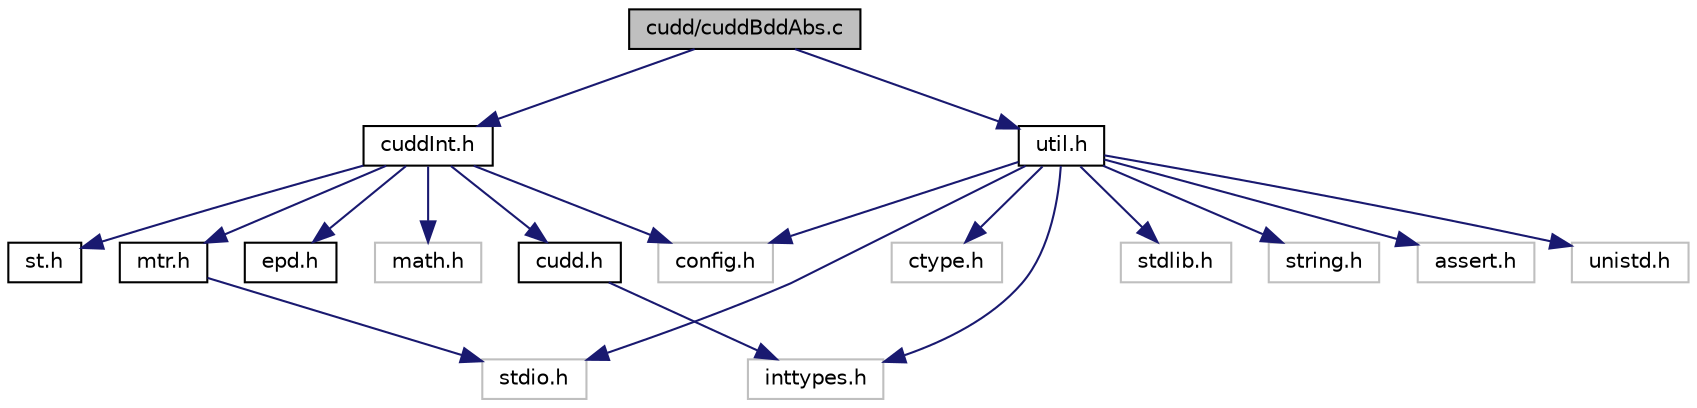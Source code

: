 digraph "cudd/cuddBddAbs.c"
{
 // LATEX_PDF_SIZE
  edge [fontname="Helvetica",fontsize="10",labelfontname="Helvetica",labelfontsize="10"];
  node [fontname="Helvetica",fontsize="10",shape=record];
  Node1 [label="cudd/cuddBddAbs.c",height=0.2,width=0.4,color="black", fillcolor="grey75", style="filled", fontcolor="black",tooltip="Quantification functions for BDDs."];
  Node1 -> Node2 [color="midnightblue",fontsize="10",style="solid",fontname="Helvetica"];
  Node2 [label="util.h",height=0.2,width=0.4,color="black", fillcolor="white", style="filled",URL="$util_8h.html",tooltip="Low-level utilities."];
  Node2 -> Node3 [color="midnightblue",fontsize="10",style="solid",fontname="Helvetica"];
  Node3 [label="config.h",height=0.2,width=0.4,color="grey75", fillcolor="white", style="filled",tooltip=" "];
  Node2 -> Node4 [color="midnightblue",fontsize="10",style="solid",fontname="Helvetica"];
  Node4 [label="assert.h",height=0.2,width=0.4,color="grey75", fillcolor="white", style="filled",tooltip=" "];
  Node2 -> Node5 [color="midnightblue",fontsize="10",style="solid",fontname="Helvetica"];
  Node5 [label="unistd.h",height=0.2,width=0.4,color="grey75", fillcolor="white", style="filled",tooltip=" "];
  Node2 -> Node6 [color="midnightblue",fontsize="10",style="solid",fontname="Helvetica"];
  Node6 [label="stdio.h",height=0.2,width=0.4,color="grey75", fillcolor="white", style="filled",tooltip=" "];
  Node2 -> Node7 [color="midnightblue",fontsize="10",style="solid",fontname="Helvetica"];
  Node7 [label="ctype.h",height=0.2,width=0.4,color="grey75", fillcolor="white", style="filled",tooltip=" "];
  Node2 -> Node8 [color="midnightblue",fontsize="10",style="solid",fontname="Helvetica"];
  Node8 [label="stdlib.h",height=0.2,width=0.4,color="grey75", fillcolor="white", style="filled",tooltip=" "];
  Node2 -> Node9 [color="midnightblue",fontsize="10",style="solid",fontname="Helvetica"];
  Node9 [label="string.h",height=0.2,width=0.4,color="grey75", fillcolor="white", style="filled",tooltip=" "];
  Node2 -> Node10 [color="midnightblue",fontsize="10",style="solid",fontname="Helvetica"];
  Node10 [label="inttypes.h",height=0.2,width=0.4,color="grey75", fillcolor="white", style="filled",tooltip=" "];
  Node1 -> Node11 [color="midnightblue",fontsize="10",style="solid",fontname="Helvetica"];
  Node11 [label="cuddInt.h",height=0.2,width=0.4,color="black", fillcolor="white", style="filled",URL="$cuddInt_8h.html",tooltip="Internal data structures of the CUDD package."];
  Node11 -> Node12 [color="midnightblue",fontsize="10",style="solid",fontname="Helvetica"];
  Node12 [label="math.h",height=0.2,width=0.4,color="grey75", fillcolor="white", style="filled",tooltip=" "];
  Node11 -> Node3 [color="midnightblue",fontsize="10",style="solid",fontname="Helvetica"];
  Node11 -> Node13 [color="midnightblue",fontsize="10",style="solid",fontname="Helvetica"];
  Node13 [label="st.h",height=0.2,width=0.4,color="black", fillcolor="white", style="filled",URL="$st_8h.html",tooltip="Symbol table package."];
  Node11 -> Node14 [color="midnightblue",fontsize="10",style="solid",fontname="Helvetica"];
  Node14 [label="mtr.h",height=0.2,width=0.4,color="black", fillcolor="white", style="filled",URL="$mtr_8h.html",tooltip="Multiway-branch tree manipulation."];
  Node14 -> Node6 [color="midnightblue",fontsize="10",style="solid",fontname="Helvetica"];
  Node11 -> Node15 [color="midnightblue",fontsize="10",style="solid",fontname="Helvetica"];
  Node15 [label="epd.h",height=0.2,width=0.4,color="black", fillcolor="white", style="filled",URL="$epd_8h.html",tooltip="The University of Colorado extended double precision package."];
  Node11 -> Node16 [color="midnightblue",fontsize="10",style="solid",fontname="Helvetica"];
  Node16 [label="cudd.h",height=0.2,width=0.4,color="black", fillcolor="white", style="filled",URL="$cudd_8h.html",tooltip="The University of Colorado decision diagram package."];
  Node16 -> Node10 [color="midnightblue",fontsize="10",style="solid",fontname="Helvetica"];
}
